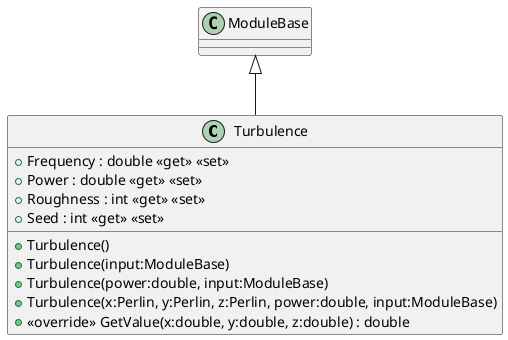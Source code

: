 @startuml
class Turbulence {
    + Frequency : double <<get>> <<set>>
    + Power : double <<get>> <<set>>
    + Roughness : int <<get>> <<set>>
    + Seed : int <<get>> <<set>>
    + Turbulence()
    + Turbulence(input:ModuleBase)
    + Turbulence(power:double, input:ModuleBase)
    + Turbulence(x:Perlin, y:Perlin, z:Perlin, power:double, input:ModuleBase)
    + <<override>> GetValue(x:double, y:double, z:double) : double
}
ModuleBase <|-- Turbulence
@enduml
